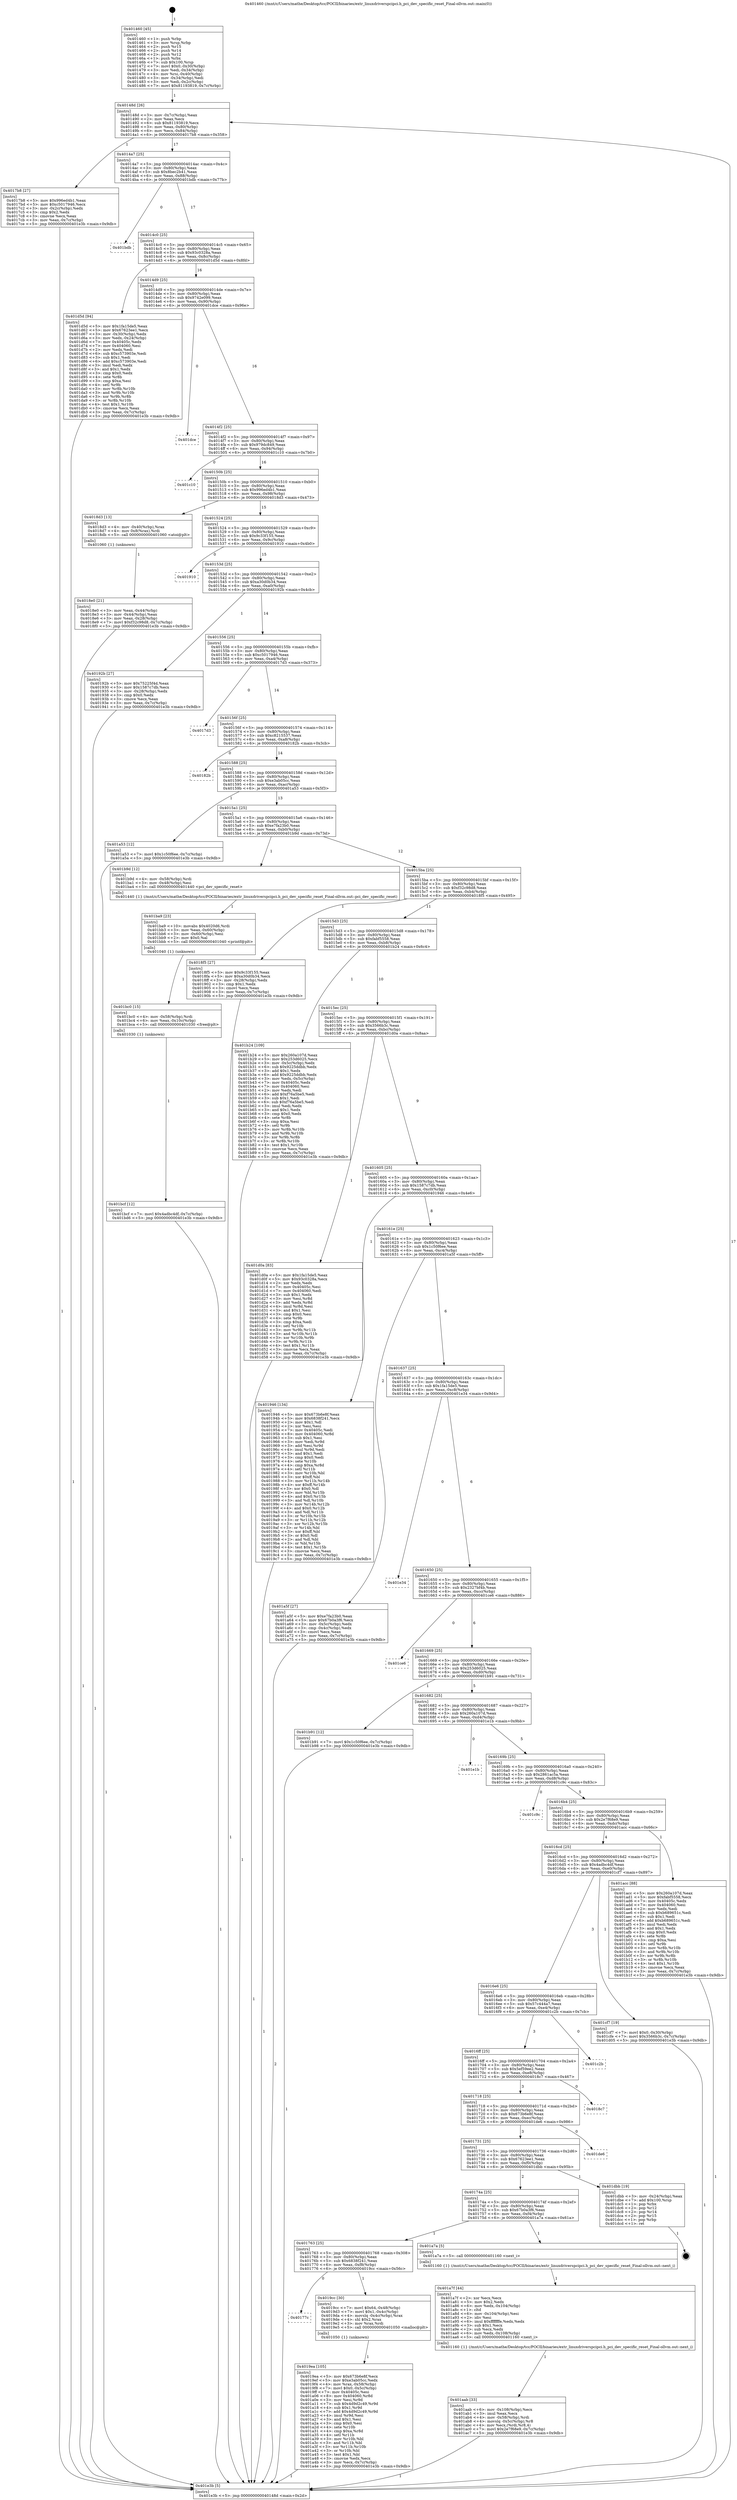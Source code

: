 digraph "0x401460" {
  label = "0x401460 (/mnt/c/Users/mathe/Desktop/tcc/POCII/binaries/extr_linuxdriverspcipci.h_pci_dev_specific_reset_Final-ollvm.out::main(0))"
  labelloc = "t"
  node[shape=record]

  Entry [label="",width=0.3,height=0.3,shape=circle,fillcolor=black,style=filled]
  "0x40148d" [label="{
     0x40148d [26]\l
     | [instrs]\l
     &nbsp;&nbsp;0x40148d \<+3\>: mov -0x7c(%rbp),%eax\l
     &nbsp;&nbsp;0x401490 \<+2\>: mov %eax,%ecx\l
     &nbsp;&nbsp;0x401492 \<+6\>: sub $0x81193819,%ecx\l
     &nbsp;&nbsp;0x401498 \<+3\>: mov %eax,-0x80(%rbp)\l
     &nbsp;&nbsp;0x40149b \<+6\>: mov %ecx,-0x84(%rbp)\l
     &nbsp;&nbsp;0x4014a1 \<+6\>: je 00000000004017b8 \<main+0x358\>\l
  }"]
  "0x4017b8" [label="{
     0x4017b8 [27]\l
     | [instrs]\l
     &nbsp;&nbsp;0x4017b8 \<+5\>: mov $0x996ed4b1,%eax\l
     &nbsp;&nbsp;0x4017bd \<+5\>: mov $0xc5017946,%ecx\l
     &nbsp;&nbsp;0x4017c2 \<+3\>: mov -0x2c(%rbp),%edx\l
     &nbsp;&nbsp;0x4017c5 \<+3\>: cmp $0x2,%edx\l
     &nbsp;&nbsp;0x4017c8 \<+3\>: cmovne %ecx,%eax\l
     &nbsp;&nbsp;0x4017cb \<+3\>: mov %eax,-0x7c(%rbp)\l
     &nbsp;&nbsp;0x4017ce \<+5\>: jmp 0000000000401e3b \<main+0x9db\>\l
  }"]
  "0x4014a7" [label="{
     0x4014a7 [25]\l
     | [instrs]\l
     &nbsp;&nbsp;0x4014a7 \<+5\>: jmp 00000000004014ac \<main+0x4c\>\l
     &nbsp;&nbsp;0x4014ac \<+3\>: mov -0x80(%rbp),%eax\l
     &nbsp;&nbsp;0x4014af \<+5\>: sub $0x8bec2b41,%eax\l
     &nbsp;&nbsp;0x4014b4 \<+6\>: mov %eax,-0x88(%rbp)\l
     &nbsp;&nbsp;0x4014ba \<+6\>: je 0000000000401bdb \<main+0x77b\>\l
  }"]
  "0x401e3b" [label="{
     0x401e3b [5]\l
     | [instrs]\l
     &nbsp;&nbsp;0x401e3b \<+5\>: jmp 000000000040148d \<main+0x2d\>\l
  }"]
  "0x401460" [label="{
     0x401460 [45]\l
     | [instrs]\l
     &nbsp;&nbsp;0x401460 \<+1\>: push %rbp\l
     &nbsp;&nbsp;0x401461 \<+3\>: mov %rsp,%rbp\l
     &nbsp;&nbsp;0x401464 \<+2\>: push %r15\l
     &nbsp;&nbsp;0x401466 \<+2\>: push %r14\l
     &nbsp;&nbsp;0x401468 \<+2\>: push %r12\l
     &nbsp;&nbsp;0x40146a \<+1\>: push %rbx\l
     &nbsp;&nbsp;0x40146b \<+7\>: sub $0x100,%rsp\l
     &nbsp;&nbsp;0x401472 \<+7\>: movl $0x0,-0x30(%rbp)\l
     &nbsp;&nbsp;0x401479 \<+3\>: mov %edi,-0x34(%rbp)\l
     &nbsp;&nbsp;0x40147c \<+4\>: mov %rsi,-0x40(%rbp)\l
     &nbsp;&nbsp;0x401480 \<+3\>: mov -0x34(%rbp),%edi\l
     &nbsp;&nbsp;0x401483 \<+3\>: mov %edi,-0x2c(%rbp)\l
     &nbsp;&nbsp;0x401486 \<+7\>: movl $0x81193819,-0x7c(%rbp)\l
  }"]
  Exit [label="",width=0.3,height=0.3,shape=circle,fillcolor=black,style=filled,peripheries=2]
  "0x401bdb" [label="{
     0x401bdb\l
  }", style=dashed]
  "0x4014c0" [label="{
     0x4014c0 [25]\l
     | [instrs]\l
     &nbsp;&nbsp;0x4014c0 \<+5\>: jmp 00000000004014c5 \<main+0x65\>\l
     &nbsp;&nbsp;0x4014c5 \<+3\>: mov -0x80(%rbp),%eax\l
     &nbsp;&nbsp;0x4014c8 \<+5\>: sub $0x93c0328a,%eax\l
     &nbsp;&nbsp;0x4014cd \<+6\>: mov %eax,-0x8c(%rbp)\l
     &nbsp;&nbsp;0x4014d3 \<+6\>: je 0000000000401d5d \<main+0x8fd\>\l
  }"]
  "0x401bcf" [label="{
     0x401bcf [12]\l
     | [instrs]\l
     &nbsp;&nbsp;0x401bcf \<+7\>: movl $0x4adbc4df,-0x7c(%rbp)\l
     &nbsp;&nbsp;0x401bd6 \<+5\>: jmp 0000000000401e3b \<main+0x9db\>\l
  }"]
  "0x401d5d" [label="{
     0x401d5d [94]\l
     | [instrs]\l
     &nbsp;&nbsp;0x401d5d \<+5\>: mov $0x1fa15de5,%eax\l
     &nbsp;&nbsp;0x401d62 \<+5\>: mov $0x67623ee1,%ecx\l
     &nbsp;&nbsp;0x401d67 \<+3\>: mov -0x30(%rbp),%edx\l
     &nbsp;&nbsp;0x401d6a \<+3\>: mov %edx,-0x24(%rbp)\l
     &nbsp;&nbsp;0x401d6d \<+7\>: mov 0x40405c,%edx\l
     &nbsp;&nbsp;0x401d74 \<+7\>: mov 0x404060,%esi\l
     &nbsp;&nbsp;0x401d7b \<+2\>: mov %edx,%edi\l
     &nbsp;&nbsp;0x401d7d \<+6\>: sub $0xc573903e,%edi\l
     &nbsp;&nbsp;0x401d83 \<+3\>: sub $0x1,%edi\l
     &nbsp;&nbsp;0x401d86 \<+6\>: add $0xc573903e,%edi\l
     &nbsp;&nbsp;0x401d8c \<+3\>: imul %edi,%edx\l
     &nbsp;&nbsp;0x401d8f \<+3\>: and $0x1,%edx\l
     &nbsp;&nbsp;0x401d92 \<+3\>: cmp $0x0,%edx\l
     &nbsp;&nbsp;0x401d95 \<+4\>: sete %r8b\l
     &nbsp;&nbsp;0x401d99 \<+3\>: cmp $0xa,%esi\l
     &nbsp;&nbsp;0x401d9c \<+4\>: setl %r9b\l
     &nbsp;&nbsp;0x401da0 \<+3\>: mov %r8b,%r10b\l
     &nbsp;&nbsp;0x401da3 \<+3\>: and %r9b,%r10b\l
     &nbsp;&nbsp;0x401da6 \<+3\>: xor %r9b,%r8b\l
     &nbsp;&nbsp;0x401da9 \<+3\>: or %r8b,%r10b\l
     &nbsp;&nbsp;0x401dac \<+4\>: test $0x1,%r10b\l
     &nbsp;&nbsp;0x401db0 \<+3\>: cmovne %ecx,%eax\l
     &nbsp;&nbsp;0x401db3 \<+3\>: mov %eax,-0x7c(%rbp)\l
     &nbsp;&nbsp;0x401db6 \<+5\>: jmp 0000000000401e3b \<main+0x9db\>\l
  }"]
  "0x4014d9" [label="{
     0x4014d9 [25]\l
     | [instrs]\l
     &nbsp;&nbsp;0x4014d9 \<+5\>: jmp 00000000004014de \<main+0x7e\>\l
     &nbsp;&nbsp;0x4014de \<+3\>: mov -0x80(%rbp),%eax\l
     &nbsp;&nbsp;0x4014e1 \<+5\>: sub $0x9742e099,%eax\l
     &nbsp;&nbsp;0x4014e6 \<+6\>: mov %eax,-0x90(%rbp)\l
     &nbsp;&nbsp;0x4014ec \<+6\>: je 0000000000401dce \<main+0x96e\>\l
  }"]
  "0x401bc0" [label="{
     0x401bc0 [15]\l
     | [instrs]\l
     &nbsp;&nbsp;0x401bc0 \<+4\>: mov -0x58(%rbp),%rdi\l
     &nbsp;&nbsp;0x401bc4 \<+6\>: mov %eax,-0x10c(%rbp)\l
     &nbsp;&nbsp;0x401bca \<+5\>: call 0000000000401030 \<free@plt\>\l
     | [calls]\l
     &nbsp;&nbsp;0x401030 \{1\} (unknown)\l
  }"]
  "0x401dce" [label="{
     0x401dce\l
  }", style=dashed]
  "0x4014f2" [label="{
     0x4014f2 [25]\l
     | [instrs]\l
     &nbsp;&nbsp;0x4014f2 \<+5\>: jmp 00000000004014f7 \<main+0x97\>\l
     &nbsp;&nbsp;0x4014f7 \<+3\>: mov -0x80(%rbp),%eax\l
     &nbsp;&nbsp;0x4014fa \<+5\>: sub $0x979dc849,%eax\l
     &nbsp;&nbsp;0x4014ff \<+6\>: mov %eax,-0x94(%rbp)\l
     &nbsp;&nbsp;0x401505 \<+6\>: je 0000000000401c10 \<main+0x7b0\>\l
  }"]
  "0x401ba9" [label="{
     0x401ba9 [23]\l
     | [instrs]\l
     &nbsp;&nbsp;0x401ba9 \<+10\>: movabs $0x4020d6,%rdi\l
     &nbsp;&nbsp;0x401bb3 \<+3\>: mov %eax,-0x60(%rbp)\l
     &nbsp;&nbsp;0x401bb6 \<+3\>: mov -0x60(%rbp),%esi\l
     &nbsp;&nbsp;0x401bb9 \<+2\>: mov $0x0,%al\l
     &nbsp;&nbsp;0x401bbb \<+5\>: call 0000000000401040 \<printf@plt\>\l
     | [calls]\l
     &nbsp;&nbsp;0x401040 \{1\} (unknown)\l
  }"]
  "0x401c10" [label="{
     0x401c10\l
  }", style=dashed]
  "0x40150b" [label="{
     0x40150b [25]\l
     | [instrs]\l
     &nbsp;&nbsp;0x40150b \<+5\>: jmp 0000000000401510 \<main+0xb0\>\l
     &nbsp;&nbsp;0x401510 \<+3\>: mov -0x80(%rbp),%eax\l
     &nbsp;&nbsp;0x401513 \<+5\>: sub $0x996ed4b1,%eax\l
     &nbsp;&nbsp;0x401518 \<+6\>: mov %eax,-0x98(%rbp)\l
     &nbsp;&nbsp;0x40151e \<+6\>: je 00000000004018d3 \<main+0x473\>\l
  }"]
  "0x401aab" [label="{
     0x401aab [33]\l
     | [instrs]\l
     &nbsp;&nbsp;0x401aab \<+6\>: mov -0x108(%rbp),%ecx\l
     &nbsp;&nbsp;0x401ab1 \<+3\>: imul %eax,%ecx\l
     &nbsp;&nbsp;0x401ab4 \<+4\>: mov -0x58(%rbp),%rdi\l
     &nbsp;&nbsp;0x401ab8 \<+4\>: movslq -0x5c(%rbp),%r8\l
     &nbsp;&nbsp;0x401abc \<+4\>: mov %ecx,(%rdi,%r8,4)\l
     &nbsp;&nbsp;0x401ac0 \<+7\>: movl $0x2e7f68e9,-0x7c(%rbp)\l
     &nbsp;&nbsp;0x401ac7 \<+5\>: jmp 0000000000401e3b \<main+0x9db\>\l
  }"]
  "0x4018d3" [label="{
     0x4018d3 [13]\l
     | [instrs]\l
     &nbsp;&nbsp;0x4018d3 \<+4\>: mov -0x40(%rbp),%rax\l
     &nbsp;&nbsp;0x4018d7 \<+4\>: mov 0x8(%rax),%rdi\l
     &nbsp;&nbsp;0x4018db \<+5\>: call 0000000000401060 \<atoi@plt\>\l
     | [calls]\l
     &nbsp;&nbsp;0x401060 \{1\} (unknown)\l
  }"]
  "0x401524" [label="{
     0x401524 [25]\l
     | [instrs]\l
     &nbsp;&nbsp;0x401524 \<+5\>: jmp 0000000000401529 \<main+0xc9\>\l
     &nbsp;&nbsp;0x401529 \<+3\>: mov -0x80(%rbp),%eax\l
     &nbsp;&nbsp;0x40152c \<+5\>: sub $0x9c33f155,%eax\l
     &nbsp;&nbsp;0x401531 \<+6\>: mov %eax,-0x9c(%rbp)\l
     &nbsp;&nbsp;0x401537 \<+6\>: je 0000000000401910 \<main+0x4b0\>\l
  }"]
  "0x4018e0" [label="{
     0x4018e0 [21]\l
     | [instrs]\l
     &nbsp;&nbsp;0x4018e0 \<+3\>: mov %eax,-0x44(%rbp)\l
     &nbsp;&nbsp;0x4018e3 \<+3\>: mov -0x44(%rbp),%eax\l
     &nbsp;&nbsp;0x4018e6 \<+3\>: mov %eax,-0x28(%rbp)\l
     &nbsp;&nbsp;0x4018e9 \<+7\>: movl $0xf32c98d8,-0x7c(%rbp)\l
     &nbsp;&nbsp;0x4018f0 \<+5\>: jmp 0000000000401e3b \<main+0x9db\>\l
  }"]
  "0x401a7f" [label="{
     0x401a7f [44]\l
     | [instrs]\l
     &nbsp;&nbsp;0x401a7f \<+2\>: xor %ecx,%ecx\l
     &nbsp;&nbsp;0x401a81 \<+5\>: mov $0x2,%edx\l
     &nbsp;&nbsp;0x401a86 \<+6\>: mov %edx,-0x104(%rbp)\l
     &nbsp;&nbsp;0x401a8c \<+1\>: cltd\l
     &nbsp;&nbsp;0x401a8d \<+6\>: mov -0x104(%rbp),%esi\l
     &nbsp;&nbsp;0x401a93 \<+2\>: idiv %esi\l
     &nbsp;&nbsp;0x401a95 \<+6\>: imul $0xfffffffe,%edx,%edx\l
     &nbsp;&nbsp;0x401a9b \<+3\>: sub $0x1,%ecx\l
     &nbsp;&nbsp;0x401a9e \<+2\>: sub %ecx,%edx\l
     &nbsp;&nbsp;0x401aa0 \<+6\>: mov %edx,-0x108(%rbp)\l
     &nbsp;&nbsp;0x401aa6 \<+5\>: call 0000000000401160 \<next_i\>\l
     | [calls]\l
     &nbsp;&nbsp;0x401160 \{1\} (/mnt/c/Users/mathe/Desktop/tcc/POCII/binaries/extr_linuxdriverspcipci.h_pci_dev_specific_reset_Final-ollvm.out::next_i)\l
  }"]
  "0x401910" [label="{
     0x401910\l
  }", style=dashed]
  "0x40153d" [label="{
     0x40153d [25]\l
     | [instrs]\l
     &nbsp;&nbsp;0x40153d \<+5\>: jmp 0000000000401542 \<main+0xe2\>\l
     &nbsp;&nbsp;0x401542 \<+3\>: mov -0x80(%rbp),%eax\l
     &nbsp;&nbsp;0x401545 \<+5\>: sub $0xa30d0b34,%eax\l
     &nbsp;&nbsp;0x40154a \<+6\>: mov %eax,-0xa0(%rbp)\l
     &nbsp;&nbsp;0x401550 \<+6\>: je 000000000040192b \<main+0x4cb\>\l
  }"]
  "0x4019ea" [label="{
     0x4019ea [105]\l
     | [instrs]\l
     &nbsp;&nbsp;0x4019ea \<+5\>: mov $0x673b6e8f,%ecx\l
     &nbsp;&nbsp;0x4019ef \<+5\>: mov $0xe3ab05cc,%edx\l
     &nbsp;&nbsp;0x4019f4 \<+4\>: mov %rax,-0x58(%rbp)\l
     &nbsp;&nbsp;0x4019f8 \<+7\>: movl $0x0,-0x5c(%rbp)\l
     &nbsp;&nbsp;0x4019ff \<+7\>: mov 0x40405c,%esi\l
     &nbsp;&nbsp;0x401a06 \<+8\>: mov 0x404060,%r8d\l
     &nbsp;&nbsp;0x401a0e \<+3\>: mov %esi,%r9d\l
     &nbsp;&nbsp;0x401a11 \<+7\>: sub $0x4d9d2c49,%r9d\l
     &nbsp;&nbsp;0x401a18 \<+4\>: sub $0x1,%r9d\l
     &nbsp;&nbsp;0x401a1c \<+7\>: add $0x4d9d2c49,%r9d\l
     &nbsp;&nbsp;0x401a23 \<+4\>: imul %r9d,%esi\l
     &nbsp;&nbsp;0x401a27 \<+3\>: and $0x1,%esi\l
     &nbsp;&nbsp;0x401a2a \<+3\>: cmp $0x0,%esi\l
     &nbsp;&nbsp;0x401a2d \<+4\>: sete %r10b\l
     &nbsp;&nbsp;0x401a31 \<+4\>: cmp $0xa,%r8d\l
     &nbsp;&nbsp;0x401a35 \<+4\>: setl %r11b\l
     &nbsp;&nbsp;0x401a39 \<+3\>: mov %r10b,%bl\l
     &nbsp;&nbsp;0x401a3c \<+3\>: and %r11b,%bl\l
     &nbsp;&nbsp;0x401a3f \<+3\>: xor %r11b,%r10b\l
     &nbsp;&nbsp;0x401a42 \<+3\>: or %r10b,%bl\l
     &nbsp;&nbsp;0x401a45 \<+3\>: test $0x1,%bl\l
     &nbsp;&nbsp;0x401a48 \<+3\>: cmovne %edx,%ecx\l
     &nbsp;&nbsp;0x401a4b \<+3\>: mov %ecx,-0x7c(%rbp)\l
     &nbsp;&nbsp;0x401a4e \<+5\>: jmp 0000000000401e3b \<main+0x9db\>\l
  }"]
  "0x40192b" [label="{
     0x40192b [27]\l
     | [instrs]\l
     &nbsp;&nbsp;0x40192b \<+5\>: mov $0x75225f4d,%eax\l
     &nbsp;&nbsp;0x401930 \<+5\>: mov $0x1587c7db,%ecx\l
     &nbsp;&nbsp;0x401935 \<+3\>: mov -0x28(%rbp),%edx\l
     &nbsp;&nbsp;0x401938 \<+3\>: cmp $0x0,%edx\l
     &nbsp;&nbsp;0x40193b \<+3\>: cmove %ecx,%eax\l
     &nbsp;&nbsp;0x40193e \<+3\>: mov %eax,-0x7c(%rbp)\l
     &nbsp;&nbsp;0x401941 \<+5\>: jmp 0000000000401e3b \<main+0x9db\>\l
  }"]
  "0x401556" [label="{
     0x401556 [25]\l
     | [instrs]\l
     &nbsp;&nbsp;0x401556 \<+5\>: jmp 000000000040155b \<main+0xfb\>\l
     &nbsp;&nbsp;0x40155b \<+3\>: mov -0x80(%rbp),%eax\l
     &nbsp;&nbsp;0x40155e \<+5\>: sub $0xc5017946,%eax\l
     &nbsp;&nbsp;0x401563 \<+6\>: mov %eax,-0xa4(%rbp)\l
     &nbsp;&nbsp;0x401569 \<+6\>: je 00000000004017d3 \<main+0x373\>\l
  }"]
  "0x40177c" [label="{
     0x40177c\l
  }", style=dashed]
  "0x4017d3" [label="{
     0x4017d3\l
  }", style=dashed]
  "0x40156f" [label="{
     0x40156f [25]\l
     | [instrs]\l
     &nbsp;&nbsp;0x40156f \<+5\>: jmp 0000000000401574 \<main+0x114\>\l
     &nbsp;&nbsp;0x401574 \<+3\>: mov -0x80(%rbp),%eax\l
     &nbsp;&nbsp;0x401577 \<+5\>: sub $0xc8215537,%eax\l
     &nbsp;&nbsp;0x40157c \<+6\>: mov %eax,-0xa8(%rbp)\l
     &nbsp;&nbsp;0x401582 \<+6\>: je 000000000040182b \<main+0x3cb\>\l
  }"]
  "0x4019cc" [label="{
     0x4019cc [30]\l
     | [instrs]\l
     &nbsp;&nbsp;0x4019cc \<+7\>: movl $0x64,-0x48(%rbp)\l
     &nbsp;&nbsp;0x4019d3 \<+7\>: movl $0x1,-0x4c(%rbp)\l
     &nbsp;&nbsp;0x4019da \<+4\>: movslq -0x4c(%rbp),%rax\l
     &nbsp;&nbsp;0x4019de \<+4\>: shl $0x2,%rax\l
     &nbsp;&nbsp;0x4019e2 \<+3\>: mov %rax,%rdi\l
     &nbsp;&nbsp;0x4019e5 \<+5\>: call 0000000000401050 \<malloc@plt\>\l
     | [calls]\l
     &nbsp;&nbsp;0x401050 \{1\} (unknown)\l
  }"]
  "0x40182b" [label="{
     0x40182b\l
  }", style=dashed]
  "0x401588" [label="{
     0x401588 [25]\l
     | [instrs]\l
     &nbsp;&nbsp;0x401588 \<+5\>: jmp 000000000040158d \<main+0x12d\>\l
     &nbsp;&nbsp;0x40158d \<+3\>: mov -0x80(%rbp),%eax\l
     &nbsp;&nbsp;0x401590 \<+5\>: sub $0xe3ab05cc,%eax\l
     &nbsp;&nbsp;0x401595 \<+6\>: mov %eax,-0xac(%rbp)\l
     &nbsp;&nbsp;0x40159b \<+6\>: je 0000000000401a53 \<main+0x5f3\>\l
  }"]
  "0x401763" [label="{
     0x401763 [25]\l
     | [instrs]\l
     &nbsp;&nbsp;0x401763 \<+5\>: jmp 0000000000401768 \<main+0x308\>\l
     &nbsp;&nbsp;0x401768 \<+3\>: mov -0x80(%rbp),%eax\l
     &nbsp;&nbsp;0x40176b \<+5\>: sub $0x6838f241,%eax\l
     &nbsp;&nbsp;0x401770 \<+6\>: mov %eax,-0xf8(%rbp)\l
     &nbsp;&nbsp;0x401776 \<+6\>: je 00000000004019cc \<main+0x56c\>\l
  }"]
  "0x401a53" [label="{
     0x401a53 [12]\l
     | [instrs]\l
     &nbsp;&nbsp;0x401a53 \<+7\>: movl $0x1c50f6ee,-0x7c(%rbp)\l
     &nbsp;&nbsp;0x401a5a \<+5\>: jmp 0000000000401e3b \<main+0x9db\>\l
  }"]
  "0x4015a1" [label="{
     0x4015a1 [25]\l
     | [instrs]\l
     &nbsp;&nbsp;0x4015a1 \<+5\>: jmp 00000000004015a6 \<main+0x146\>\l
     &nbsp;&nbsp;0x4015a6 \<+3\>: mov -0x80(%rbp),%eax\l
     &nbsp;&nbsp;0x4015a9 \<+5\>: sub $0xe7fa23b0,%eax\l
     &nbsp;&nbsp;0x4015ae \<+6\>: mov %eax,-0xb0(%rbp)\l
     &nbsp;&nbsp;0x4015b4 \<+6\>: je 0000000000401b9d \<main+0x73d\>\l
  }"]
  "0x401a7a" [label="{
     0x401a7a [5]\l
     | [instrs]\l
     &nbsp;&nbsp;0x401a7a \<+5\>: call 0000000000401160 \<next_i\>\l
     | [calls]\l
     &nbsp;&nbsp;0x401160 \{1\} (/mnt/c/Users/mathe/Desktop/tcc/POCII/binaries/extr_linuxdriverspcipci.h_pci_dev_specific_reset_Final-ollvm.out::next_i)\l
  }"]
  "0x401b9d" [label="{
     0x401b9d [12]\l
     | [instrs]\l
     &nbsp;&nbsp;0x401b9d \<+4\>: mov -0x58(%rbp),%rdi\l
     &nbsp;&nbsp;0x401ba1 \<+3\>: mov -0x48(%rbp),%esi\l
     &nbsp;&nbsp;0x401ba4 \<+5\>: call 0000000000401440 \<pci_dev_specific_reset\>\l
     | [calls]\l
     &nbsp;&nbsp;0x401440 \{1\} (/mnt/c/Users/mathe/Desktop/tcc/POCII/binaries/extr_linuxdriverspcipci.h_pci_dev_specific_reset_Final-ollvm.out::pci_dev_specific_reset)\l
  }"]
  "0x4015ba" [label="{
     0x4015ba [25]\l
     | [instrs]\l
     &nbsp;&nbsp;0x4015ba \<+5\>: jmp 00000000004015bf \<main+0x15f\>\l
     &nbsp;&nbsp;0x4015bf \<+3\>: mov -0x80(%rbp),%eax\l
     &nbsp;&nbsp;0x4015c2 \<+5\>: sub $0xf32c98d8,%eax\l
     &nbsp;&nbsp;0x4015c7 \<+6\>: mov %eax,-0xb4(%rbp)\l
     &nbsp;&nbsp;0x4015cd \<+6\>: je 00000000004018f5 \<main+0x495\>\l
  }"]
  "0x40174a" [label="{
     0x40174a [25]\l
     | [instrs]\l
     &nbsp;&nbsp;0x40174a \<+5\>: jmp 000000000040174f \<main+0x2ef\>\l
     &nbsp;&nbsp;0x40174f \<+3\>: mov -0x80(%rbp),%eax\l
     &nbsp;&nbsp;0x401752 \<+5\>: sub $0x67b0a3f6,%eax\l
     &nbsp;&nbsp;0x401757 \<+6\>: mov %eax,-0xf4(%rbp)\l
     &nbsp;&nbsp;0x40175d \<+6\>: je 0000000000401a7a \<main+0x61a\>\l
  }"]
  "0x4018f5" [label="{
     0x4018f5 [27]\l
     | [instrs]\l
     &nbsp;&nbsp;0x4018f5 \<+5\>: mov $0x9c33f155,%eax\l
     &nbsp;&nbsp;0x4018fa \<+5\>: mov $0xa30d0b34,%ecx\l
     &nbsp;&nbsp;0x4018ff \<+3\>: mov -0x28(%rbp),%edx\l
     &nbsp;&nbsp;0x401902 \<+3\>: cmp $0x1,%edx\l
     &nbsp;&nbsp;0x401905 \<+3\>: cmovl %ecx,%eax\l
     &nbsp;&nbsp;0x401908 \<+3\>: mov %eax,-0x7c(%rbp)\l
     &nbsp;&nbsp;0x40190b \<+5\>: jmp 0000000000401e3b \<main+0x9db\>\l
  }"]
  "0x4015d3" [label="{
     0x4015d3 [25]\l
     | [instrs]\l
     &nbsp;&nbsp;0x4015d3 \<+5\>: jmp 00000000004015d8 \<main+0x178\>\l
     &nbsp;&nbsp;0x4015d8 \<+3\>: mov -0x80(%rbp),%eax\l
     &nbsp;&nbsp;0x4015db \<+5\>: sub $0xfabf5558,%eax\l
     &nbsp;&nbsp;0x4015e0 \<+6\>: mov %eax,-0xb8(%rbp)\l
     &nbsp;&nbsp;0x4015e6 \<+6\>: je 0000000000401b24 \<main+0x6c4\>\l
  }"]
  "0x401dbb" [label="{
     0x401dbb [19]\l
     | [instrs]\l
     &nbsp;&nbsp;0x401dbb \<+3\>: mov -0x24(%rbp),%eax\l
     &nbsp;&nbsp;0x401dbe \<+7\>: add $0x100,%rsp\l
     &nbsp;&nbsp;0x401dc5 \<+1\>: pop %rbx\l
     &nbsp;&nbsp;0x401dc6 \<+2\>: pop %r12\l
     &nbsp;&nbsp;0x401dc8 \<+2\>: pop %r14\l
     &nbsp;&nbsp;0x401dca \<+2\>: pop %r15\l
     &nbsp;&nbsp;0x401dcc \<+1\>: pop %rbp\l
     &nbsp;&nbsp;0x401dcd \<+1\>: ret\l
  }"]
  "0x401b24" [label="{
     0x401b24 [109]\l
     | [instrs]\l
     &nbsp;&nbsp;0x401b24 \<+5\>: mov $0x260a107d,%eax\l
     &nbsp;&nbsp;0x401b29 \<+5\>: mov $0x253d6025,%ecx\l
     &nbsp;&nbsp;0x401b2e \<+3\>: mov -0x5c(%rbp),%edx\l
     &nbsp;&nbsp;0x401b31 \<+6\>: sub $0x9225ddbb,%edx\l
     &nbsp;&nbsp;0x401b37 \<+3\>: add $0x1,%edx\l
     &nbsp;&nbsp;0x401b3a \<+6\>: add $0x9225ddbb,%edx\l
     &nbsp;&nbsp;0x401b40 \<+3\>: mov %edx,-0x5c(%rbp)\l
     &nbsp;&nbsp;0x401b43 \<+7\>: mov 0x40405c,%edx\l
     &nbsp;&nbsp;0x401b4a \<+7\>: mov 0x404060,%esi\l
     &nbsp;&nbsp;0x401b51 \<+2\>: mov %edx,%edi\l
     &nbsp;&nbsp;0x401b53 \<+6\>: add $0xf76a5be5,%edi\l
     &nbsp;&nbsp;0x401b59 \<+3\>: sub $0x1,%edi\l
     &nbsp;&nbsp;0x401b5c \<+6\>: sub $0xf76a5be5,%edi\l
     &nbsp;&nbsp;0x401b62 \<+3\>: imul %edi,%edx\l
     &nbsp;&nbsp;0x401b65 \<+3\>: and $0x1,%edx\l
     &nbsp;&nbsp;0x401b68 \<+3\>: cmp $0x0,%edx\l
     &nbsp;&nbsp;0x401b6b \<+4\>: sete %r8b\l
     &nbsp;&nbsp;0x401b6f \<+3\>: cmp $0xa,%esi\l
     &nbsp;&nbsp;0x401b72 \<+4\>: setl %r9b\l
     &nbsp;&nbsp;0x401b76 \<+3\>: mov %r8b,%r10b\l
     &nbsp;&nbsp;0x401b79 \<+3\>: and %r9b,%r10b\l
     &nbsp;&nbsp;0x401b7c \<+3\>: xor %r9b,%r8b\l
     &nbsp;&nbsp;0x401b7f \<+3\>: or %r8b,%r10b\l
     &nbsp;&nbsp;0x401b82 \<+4\>: test $0x1,%r10b\l
     &nbsp;&nbsp;0x401b86 \<+3\>: cmovne %ecx,%eax\l
     &nbsp;&nbsp;0x401b89 \<+3\>: mov %eax,-0x7c(%rbp)\l
     &nbsp;&nbsp;0x401b8c \<+5\>: jmp 0000000000401e3b \<main+0x9db\>\l
  }"]
  "0x4015ec" [label="{
     0x4015ec [25]\l
     | [instrs]\l
     &nbsp;&nbsp;0x4015ec \<+5\>: jmp 00000000004015f1 \<main+0x191\>\l
     &nbsp;&nbsp;0x4015f1 \<+3\>: mov -0x80(%rbp),%eax\l
     &nbsp;&nbsp;0x4015f4 \<+5\>: sub $0x3566b3c,%eax\l
     &nbsp;&nbsp;0x4015f9 \<+6\>: mov %eax,-0xbc(%rbp)\l
     &nbsp;&nbsp;0x4015ff \<+6\>: je 0000000000401d0a \<main+0x8aa\>\l
  }"]
  "0x401731" [label="{
     0x401731 [25]\l
     | [instrs]\l
     &nbsp;&nbsp;0x401731 \<+5\>: jmp 0000000000401736 \<main+0x2d6\>\l
     &nbsp;&nbsp;0x401736 \<+3\>: mov -0x80(%rbp),%eax\l
     &nbsp;&nbsp;0x401739 \<+5\>: sub $0x67623ee1,%eax\l
     &nbsp;&nbsp;0x40173e \<+6\>: mov %eax,-0xf0(%rbp)\l
     &nbsp;&nbsp;0x401744 \<+6\>: je 0000000000401dbb \<main+0x95b\>\l
  }"]
  "0x401d0a" [label="{
     0x401d0a [83]\l
     | [instrs]\l
     &nbsp;&nbsp;0x401d0a \<+5\>: mov $0x1fa15de5,%eax\l
     &nbsp;&nbsp;0x401d0f \<+5\>: mov $0x93c0328a,%ecx\l
     &nbsp;&nbsp;0x401d14 \<+2\>: xor %edx,%edx\l
     &nbsp;&nbsp;0x401d16 \<+7\>: mov 0x40405c,%esi\l
     &nbsp;&nbsp;0x401d1d \<+7\>: mov 0x404060,%edi\l
     &nbsp;&nbsp;0x401d24 \<+3\>: sub $0x1,%edx\l
     &nbsp;&nbsp;0x401d27 \<+3\>: mov %esi,%r8d\l
     &nbsp;&nbsp;0x401d2a \<+3\>: add %edx,%r8d\l
     &nbsp;&nbsp;0x401d2d \<+4\>: imul %r8d,%esi\l
     &nbsp;&nbsp;0x401d31 \<+3\>: and $0x1,%esi\l
     &nbsp;&nbsp;0x401d34 \<+3\>: cmp $0x0,%esi\l
     &nbsp;&nbsp;0x401d37 \<+4\>: sete %r9b\l
     &nbsp;&nbsp;0x401d3b \<+3\>: cmp $0xa,%edi\l
     &nbsp;&nbsp;0x401d3e \<+4\>: setl %r10b\l
     &nbsp;&nbsp;0x401d42 \<+3\>: mov %r9b,%r11b\l
     &nbsp;&nbsp;0x401d45 \<+3\>: and %r10b,%r11b\l
     &nbsp;&nbsp;0x401d48 \<+3\>: xor %r10b,%r9b\l
     &nbsp;&nbsp;0x401d4b \<+3\>: or %r9b,%r11b\l
     &nbsp;&nbsp;0x401d4e \<+4\>: test $0x1,%r11b\l
     &nbsp;&nbsp;0x401d52 \<+3\>: cmovne %ecx,%eax\l
     &nbsp;&nbsp;0x401d55 \<+3\>: mov %eax,-0x7c(%rbp)\l
     &nbsp;&nbsp;0x401d58 \<+5\>: jmp 0000000000401e3b \<main+0x9db\>\l
  }"]
  "0x401605" [label="{
     0x401605 [25]\l
     | [instrs]\l
     &nbsp;&nbsp;0x401605 \<+5\>: jmp 000000000040160a \<main+0x1aa\>\l
     &nbsp;&nbsp;0x40160a \<+3\>: mov -0x80(%rbp),%eax\l
     &nbsp;&nbsp;0x40160d \<+5\>: sub $0x1587c7db,%eax\l
     &nbsp;&nbsp;0x401612 \<+6\>: mov %eax,-0xc0(%rbp)\l
     &nbsp;&nbsp;0x401618 \<+6\>: je 0000000000401946 \<main+0x4e6\>\l
  }"]
  "0x401de6" [label="{
     0x401de6\l
  }", style=dashed]
  "0x401946" [label="{
     0x401946 [134]\l
     | [instrs]\l
     &nbsp;&nbsp;0x401946 \<+5\>: mov $0x673b6e8f,%eax\l
     &nbsp;&nbsp;0x40194b \<+5\>: mov $0x6838f241,%ecx\l
     &nbsp;&nbsp;0x401950 \<+2\>: mov $0x1,%dl\l
     &nbsp;&nbsp;0x401952 \<+2\>: xor %esi,%esi\l
     &nbsp;&nbsp;0x401954 \<+7\>: mov 0x40405c,%edi\l
     &nbsp;&nbsp;0x40195b \<+8\>: mov 0x404060,%r8d\l
     &nbsp;&nbsp;0x401963 \<+3\>: sub $0x1,%esi\l
     &nbsp;&nbsp;0x401966 \<+3\>: mov %edi,%r9d\l
     &nbsp;&nbsp;0x401969 \<+3\>: add %esi,%r9d\l
     &nbsp;&nbsp;0x40196c \<+4\>: imul %r9d,%edi\l
     &nbsp;&nbsp;0x401970 \<+3\>: and $0x1,%edi\l
     &nbsp;&nbsp;0x401973 \<+3\>: cmp $0x0,%edi\l
     &nbsp;&nbsp;0x401976 \<+4\>: sete %r10b\l
     &nbsp;&nbsp;0x40197a \<+4\>: cmp $0xa,%r8d\l
     &nbsp;&nbsp;0x40197e \<+4\>: setl %r11b\l
     &nbsp;&nbsp;0x401982 \<+3\>: mov %r10b,%bl\l
     &nbsp;&nbsp;0x401985 \<+3\>: xor $0xff,%bl\l
     &nbsp;&nbsp;0x401988 \<+3\>: mov %r11b,%r14b\l
     &nbsp;&nbsp;0x40198b \<+4\>: xor $0xff,%r14b\l
     &nbsp;&nbsp;0x40198f \<+3\>: xor $0x0,%dl\l
     &nbsp;&nbsp;0x401992 \<+3\>: mov %bl,%r15b\l
     &nbsp;&nbsp;0x401995 \<+4\>: and $0x0,%r15b\l
     &nbsp;&nbsp;0x401999 \<+3\>: and %dl,%r10b\l
     &nbsp;&nbsp;0x40199c \<+3\>: mov %r14b,%r12b\l
     &nbsp;&nbsp;0x40199f \<+4\>: and $0x0,%r12b\l
     &nbsp;&nbsp;0x4019a3 \<+3\>: and %dl,%r11b\l
     &nbsp;&nbsp;0x4019a6 \<+3\>: or %r10b,%r15b\l
     &nbsp;&nbsp;0x4019a9 \<+3\>: or %r11b,%r12b\l
     &nbsp;&nbsp;0x4019ac \<+3\>: xor %r12b,%r15b\l
     &nbsp;&nbsp;0x4019af \<+3\>: or %r14b,%bl\l
     &nbsp;&nbsp;0x4019b2 \<+3\>: xor $0xff,%bl\l
     &nbsp;&nbsp;0x4019b5 \<+3\>: or $0x0,%dl\l
     &nbsp;&nbsp;0x4019b8 \<+2\>: and %dl,%bl\l
     &nbsp;&nbsp;0x4019ba \<+3\>: or %bl,%r15b\l
     &nbsp;&nbsp;0x4019bd \<+4\>: test $0x1,%r15b\l
     &nbsp;&nbsp;0x4019c1 \<+3\>: cmovne %ecx,%eax\l
     &nbsp;&nbsp;0x4019c4 \<+3\>: mov %eax,-0x7c(%rbp)\l
     &nbsp;&nbsp;0x4019c7 \<+5\>: jmp 0000000000401e3b \<main+0x9db\>\l
  }"]
  "0x40161e" [label="{
     0x40161e [25]\l
     | [instrs]\l
     &nbsp;&nbsp;0x40161e \<+5\>: jmp 0000000000401623 \<main+0x1c3\>\l
     &nbsp;&nbsp;0x401623 \<+3\>: mov -0x80(%rbp),%eax\l
     &nbsp;&nbsp;0x401626 \<+5\>: sub $0x1c50f6ee,%eax\l
     &nbsp;&nbsp;0x40162b \<+6\>: mov %eax,-0xc4(%rbp)\l
     &nbsp;&nbsp;0x401631 \<+6\>: je 0000000000401a5f \<main+0x5ff\>\l
  }"]
  "0x401718" [label="{
     0x401718 [25]\l
     | [instrs]\l
     &nbsp;&nbsp;0x401718 \<+5\>: jmp 000000000040171d \<main+0x2bd\>\l
     &nbsp;&nbsp;0x40171d \<+3\>: mov -0x80(%rbp),%eax\l
     &nbsp;&nbsp;0x401720 \<+5\>: sub $0x673b6e8f,%eax\l
     &nbsp;&nbsp;0x401725 \<+6\>: mov %eax,-0xec(%rbp)\l
     &nbsp;&nbsp;0x40172b \<+6\>: je 0000000000401de6 \<main+0x986\>\l
  }"]
  "0x401a5f" [label="{
     0x401a5f [27]\l
     | [instrs]\l
     &nbsp;&nbsp;0x401a5f \<+5\>: mov $0xe7fa23b0,%eax\l
     &nbsp;&nbsp;0x401a64 \<+5\>: mov $0x67b0a3f6,%ecx\l
     &nbsp;&nbsp;0x401a69 \<+3\>: mov -0x5c(%rbp),%edx\l
     &nbsp;&nbsp;0x401a6c \<+3\>: cmp -0x4c(%rbp),%edx\l
     &nbsp;&nbsp;0x401a6f \<+3\>: cmovl %ecx,%eax\l
     &nbsp;&nbsp;0x401a72 \<+3\>: mov %eax,-0x7c(%rbp)\l
     &nbsp;&nbsp;0x401a75 \<+5\>: jmp 0000000000401e3b \<main+0x9db\>\l
  }"]
  "0x401637" [label="{
     0x401637 [25]\l
     | [instrs]\l
     &nbsp;&nbsp;0x401637 \<+5\>: jmp 000000000040163c \<main+0x1dc\>\l
     &nbsp;&nbsp;0x40163c \<+3\>: mov -0x80(%rbp),%eax\l
     &nbsp;&nbsp;0x40163f \<+5\>: sub $0x1fa15de5,%eax\l
     &nbsp;&nbsp;0x401644 \<+6\>: mov %eax,-0xc8(%rbp)\l
     &nbsp;&nbsp;0x40164a \<+6\>: je 0000000000401e34 \<main+0x9d4\>\l
  }"]
  "0x4018c7" [label="{
     0x4018c7\l
  }", style=dashed]
  "0x401e34" [label="{
     0x401e34\l
  }", style=dashed]
  "0x401650" [label="{
     0x401650 [25]\l
     | [instrs]\l
     &nbsp;&nbsp;0x401650 \<+5\>: jmp 0000000000401655 \<main+0x1f5\>\l
     &nbsp;&nbsp;0x401655 \<+3\>: mov -0x80(%rbp),%eax\l
     &nbsp;&nbsp;0x401658 \<+5\>: sub $0x2327bf4b,%eax\l
     &nbsp;&nbsp;0x40165d \<+6\>: mov %eax,-0xcc(%rbp)\l
     &nbsp;&nbsp;0x401663 \<+6\>: je 0000000000401ce6 \<main+0x886\>\l
  }"]
  "0x4016ff" [label="{
     0x4016ff [25]\l
     | [instrs]\l
     &nbsp;&nbsp;0x4016ff \<+5\>: jmp 0000000000401704 \<main+0x2a4\>\l
     &nbsp;&nbsp;0x401704 \<+3\>: mov -0x80(%rbp),%eax\l
     &nbsp;&nbsp;0x401707 \<+5\>: sub $0x5ef59ee2,%eax\l
     &nbsp;&nbsp;0x40170c \<+6\>: mov %eax,-0xe8(%rbp)\l
     &nbsp;&nbsp;0x401712 \<+6\>: je 00000000004018c7 \<main+0x467\>\l
  }"]
  "0x401ce6" [label="{
     0x401ce6\l
  }", style=dashed]
  "0x401669" [label="{
     0x401669 [25]\l
     | [instrs]\l
     &nbsp;&nbsp;0x401669 \<+5\>: jmp 000000000040166e \<main+0x20e\>\l
     &nbsp;&nbsp;0x40166e \<+3\>: mov -0x80(%rbp),%eax\l
     &nbsp;&nbsp;0x401671 \<+5\>: sub $0x253d6025,%eax\l
     &nbsp;&nbsp;0x401676 \<+6\>: mov %eax,-0xd0(%rbp)\l
     &nbsp;&nbsp;0x40167c \<+6\>: je 0000000000401b91 \<main+0x731\>\l
  }"]
  "0x401c2b" [label="{
     0x401c2b\l
  }", style=dashed]
  "0x401b91" [label="{
     0x401b91 [12]\l
     | [instrs]\l
     &nbsp;&nbsp;0x401b91 \<+7\>: movl $0x1c50f6ee,-0x7c(%rbp)\l
     &nbsp;&nbsp;0x401b98 \<+5\>: jmp 0000000000401e3b \<main+0x9db\>\l
  }"]
  "0x401682" [label="{
     0x401682 [25]\l
     | [instrs]\l
     &nbsp;&nbsp;0x401682 \<+5\>: jmp 0000000000401687 \<main+0x227\>\l
     &nbsp;&nbsp;0x401687 \<+3\>: mov -0x80(%rbp),%eax\l
     &nbsp;&nbsp;0x40168a \<+5\>: sub $0x260a107d,%eax\l
     &nbsp;&nbsp;0x40168f \<+6\>: mov %eax,-0xd4(%rbp)\l
     &nbsp;&nbsp;0x401695 \<+6\>: je 0000000000401e1b \<main+0x9bb\>\l
  }"]
  "0x4016e6" [label="{
     0x4016e6 [25]\l
     | [instrs]\l
     &nbsp;&nbsp;0x4016e6 \<+5\>: jmp 00000000004016eb \<main+0x28b\>\l
     &nbsp;&nbsp;0x4016eb \<+3\>: mov -0x80(%rbp),%eax\l
     &nbsp;&nbsp;0x4016ee \<+5\>: sub $0x57c444a7,%eax\l
     &nbsp;&nbsp;0x4016f3 \<+6\>: mov %eax,-0xe4(%rbp)\l
     &nbsp;&nbsp;0x4016f9 \<+6\>: je 0000000000401c2b \<main+0x7cb\>\l
  }"]
  "0x401e1b" [label="{
     0x401e1b\l
  }", style=dashed]
  "0x40169b" [label="{
     0x40169b [25]\l
     | [instrs]\l
     &nbsp;&nbsp;0x40169b \<+5\>: jmp 00000000004016a0 \<main+0x240\>\l
     &nbsp;&nbsp;0x4016a0 \<+3\>: mov -0x80(%rbp),%eax\l
     &nbsp;&nbsp;0x4016a3 \<+5\>: sub $0x2861ac5a,%eax\l
     &nbsp;&nbsp;0x4016a8 \<+6\>: mov %eax,-0xd8(%rbp)\l
     &nbsp;&nbsp;0x4016ae \<+6\>: je 0000000000401c9c \<main+0x83c\>\l
  }"]
  "0x401cf7" [label="{
     0x401cf7 [19]\l
     | [instrs]\l
     &nbsp;&nbsp;0x401cf7 \<+7\>: movl $0x0,-0x30(%rbp)\l
     &nbsp;&nbsp;0x401cfe \<+7\>: movl $0x3566b3c,-0x7c(%rbp)\l
     &nbsp;&nbsp;0x401d05 \<+5\>: jmp 0000000000401e3b \<main+0x9db\>\l
  }"]
  "0x401c9c" [label="{
     0x401c9c\l
  }", style=dashed]
  "0x4016b4" [label="{
     0x4016b4 [25]\l
     | [instrs]\l
     &nbsp;&nbsp;0x4016b4 \<+5\>: jmp 00000000004016b9 \<main+0x259\>\l
     &nbsp;&nbsp;0x4016b9 \<+3\>: mov -0x80(%rbp),%eax\l
     &nbsp;&nbsp;0x4016bc \<+5\>: sub $0x2e7f68e9,%eax\l
     &nbsp;&nbsp;0x4016c1 \<+6\>: mov %eax,-0xdc(%rbp)\l
     &nbsp;&nbsp;0x4016c7 \<+6\>: je 0000000000401acc \<main+0x66c\>\l
  }"]
  "0x4016cd" [label="{
     0x4016cd [25]\l
     | [instrs]\l
     &nbsp;&nbsp;0x4016cd \<+5\>: jmp 00000000004016d2 \<main+0x272\>\l
     &nbsp;&nbsp;0x4016d2 \<+3\>: mov -0x80(%rbp),%eax\l
     &nbsp;&nbsp;0x4016d5 \<+5\>: sub $0x4adbc4df,%eax\l
     &nbsp;&nbsp;0x4016da \<+6\>: mov %eax,-0xe0(%rbp)\l
     &nbsp;&nbsp;0x4016e0 \<+6\>: je 0000000000401cf7 \<main+0x897\>\l
  }"]
  "0x401acc" [label="{
     0x401acc [88]\l
     | [instrs]\l
     &nbsp;&nbsp;0x401acc \<+5\>: mov $0x260a107d,%eax\l
     &nbsp;&nbsp;0x401ad1 \<+5\>: mov $0xfabf5558,%ecx\l
     &nbsp;&nbsp;0x401ad6 \<+7\>: mov 0x40405c,%edx\l
     &nbsp;&nbsp;0x401add \<+7\>: mov 0x404060,%esi\l
     &nbsp;&nbsp;0x401ae4 \<+2\>: mov %edx,%edi\l
     &nbsp;&nbsp;0x401ae6 \<+6\>: sub $0xb689651c,%edi\l
     &nbsp;&nbsp;0x401aec \<+3\>: sub $0x1,%edi\l
     &nbsp;&nbsp;0x401aef \<+6\>: add $0xb689651c,%edi\l
     &nbsp;&nbsp;0x401af5 \<+3\>: imul %edi,%edx\l
     &nbsp;&nbsp;0x401af8 \<+3\>: and $0x1,%edx\l
     &nbsp;&nbsp;0x401afb \<+3\>: cmp $0x0,%edx\l
     &nbsp;&nbsp;0x401afe \<+4\>: sete %r8b\l
     &nbsp;&nbsp;0x401b02 \<+3\>: cmp $0xa,%esi\l
     &nbsp;&nbsp;0x401b05 \<+4\>: setl %r9b\l
     &nbsp;&nbsp;0x401b09 \<+3\>: mov %r8b,%r10b\l
     &nbsp;&nbsp;0x401b0c \<+3\>: and %r9b,%r10b\l
     &nbsp;&nbsp;0x401b0f \<+3\>: xor %r9b,%r8b\l
     &nbsp;&nbsp;0x401b12 \<+3\>: or %r8b,%r10b\l
     &nbsp;&nbsp;0x401b15 \<+4\>: test $0x1,%r10b\l
     &nbsp;&nbsp;0x401b19 \<+3\>: cmovne %ecx,%eax\l
     &nbsp;&nbsp;0x401b1c \<+3\>: mov %eax,-0x7c(%rbp)\l
     &nbsp;&nbsp;0x401b1f \<+5\>: jmp 0000000000401e3b \<main+0x9db\>\l
  }"]
  Entry -> "0x401460" [label=" 1"]
  "0x40148d" -> "0x4017b8" [label=" 1"]
  "0x40148d" -> "0x4014a7" [label=" 17"]
  "0x4017b8" -> "0x401e3b" [label=" 1"]
  "0x401460" -> "0x40148d" [label=" 1"]
  "0x401e3b" -> "0x40148d" [label=" 17"]
  "0x401dbb" -> Exit [label=" 1"]
  "0x4014a7" -> "0x401bdb" [label=" 0"]
  "0x4014a7" -> "0x4014c0" [label=" 17"]
  "0x401d5d" -> "0x401e3b" [label=" 1"]
  "0x4014c0" -> "0x401d5d" [label=" 1"]
  "0x4014c0" -> "0x4014d9" [label=" 16"]
  "0x401d0a" -> "0x401e3b" [label=" 1"]
  "0x4014d9" -> "0x401dce" [label=" 0"]
  "0x4014d9" -> "0x4014f2" [label=" 16"]
  "0x401cf7" -> "0x401e3b" [label=" 1"]
  "0x4014f2" -> "0x401c10" [label=" 0"]
  "0x4014f2" -> "0x40150b" [label=" 16"]
  "0x401bcf" -> "0x401e3b" [label=" 1"]
  "0x40150b" -> "0x4018d3" [label=" 1"]
  "0x40150b" -> "0x401524" [label=" 15"]
  "0x4018d3" -> "0x4018e0" [label=" 1"]
  "0x4018e0" -> "0x401e3b" [label=" 1"]
  "0x401bc0" -> "0x401bcf" [label=" 1"]
  "0x401524" -> "0x401910" [label=" 0"]
  "0x401524" -> "0x40153d" [label=" 15"]
  "0x401ba9" -> "0x401bc0" [label=" 1"]
  "0x40153d" -> "0x40192b" [label=" 1"]
  "0x40153d" -> "0x401556" [label=" 14"]
  "0x401b9d" -> "0x401ba9" [label=" 1"]
  "0x401556" -> "0x4017d3" [label=" 0"]
  "0x401556" -> "0x40156f" [label=" 14"]
  "0x401b91" -> "0x401e3b" [label=" 1"]
  "0x40156f" -> "0x40182b" [label=" 0"]
  "0x40156f" -> "0x401588" [label=" 14"]
  "0x401b24" -> "0x401e3b" [label=" 1"]
  "0x401588" -> "0x401a53" [label=" 1"]
  "0x401588" -> "0x4015a1" [label=" 13"]
  "0x401aab" -> "0x401e3b" [label=" 1"]
  "0x4015a1" -> "0x401b9d" [label=" 1"]
  "0x4015a1" -> "0x4015ba" [label=" 12"]
  "0x401a7f" -> "0x401aab" [label=" 1"]
  "0x4015ba" -> "0x4018f5" [label=" 1"]
  "0x4015ba" -> "0x4015d3" [label=" 11"]
  "0x4018f5" -> "0x401e3b" [label=" 1"]
  "0x40192b" -> "0x401e3b" [label=" 1"]
  "0x401a5f" -> "0x401e3b" [label=" 2"]
  "0x4015d3" -> "0x401b24" [label=" 1"]
  "0x4015d3" -> "0x4015ec" [label=" 10"]
  "0x401a53" -> "0x401e3b" [label=" 1"]
  "0x4015ec" -> "0x401d0a" [label=" 1"]
  "0x4015ec" -> "0x401605" [label=" 9"]
  "0x4019cc" -> "0x4019ea" [label=" 1"]
  "0x401605" -> "0x401946" [label=" 1"]
  "0x401605" -> "0x40161e" [label=" 8"]
  "0x401946" -> "0x401e3b" [label=" 1"]
  "0x401763" -> "0x40177c" [label=" 0"]
  "0x40161e" -> "0x401a5f" [label=" 2"]
  "0x40161e" -> "0x401637" [label=" 6"]
  "0x401acc" -> "0x401e3b" [label=" 1"]
  "0x401637" -> "0x401e34" [label=" 0"]
  "0x401637" -> "0x401650" [label=" 6"]
  "0x40174a" -> "0x401763" [label=" 1"]
  "0x401650" -> "0x401ce6" [label=" 0"]
  "0x401650" -> "0x401669" [label=" 6"]
  "0x401a7a" -> "0x401a7f" [label=" 1"]
  "0x401669" -> "0x401b91" [label=" 1"]
  "0x401669" -> "0x401682" [label=" 5"]
  "0x401731" -> "0x40174a" [label=" 2"]
  "0x401682" -> "0x401e1b" [label=" 0"]
  "0x401682" -> "0x40169b" [label=" 5"]
  "0x4019ea" -> "0x401e3b" [label=" 1"]
  "0x40169b" -> "0x401c9c" [label=" 0"]
  "0x40169b" -> "0x4016b4" [label=" 5"]
  "0x401718" -> "0x401731" [label=" 3"]
  "0x4016b4" -> "0x401acc" [label=" 1"]
  "0x4016b4" -> "0x4016cd" [label=" 4"]
  "0x401718" -> "0x401de6" [label=" 0"]
  "0x4016cd" -> "0x401cf7" [label=" 1"]
  "0x4016cd" -> "0x4016e6" [label=" 3"]
  "0x401731" -> "0x401dbb" [label=" 1"]
  "0x4016e6" -> "0x401c2b" [label=" 0"]
  "0x4016e6" -> "0x4016ff" [label=" 3"]
  "0x40174a" -> "0x401a7a" [label=" 1"]
  "0x4016ff" -> "0x4018c7" [label=" 0"]
  "0x4016ff" -> "0x401718" [label=" 3"]
  "0x401763" -> "0x4019cc" [label=" 1"]
}
